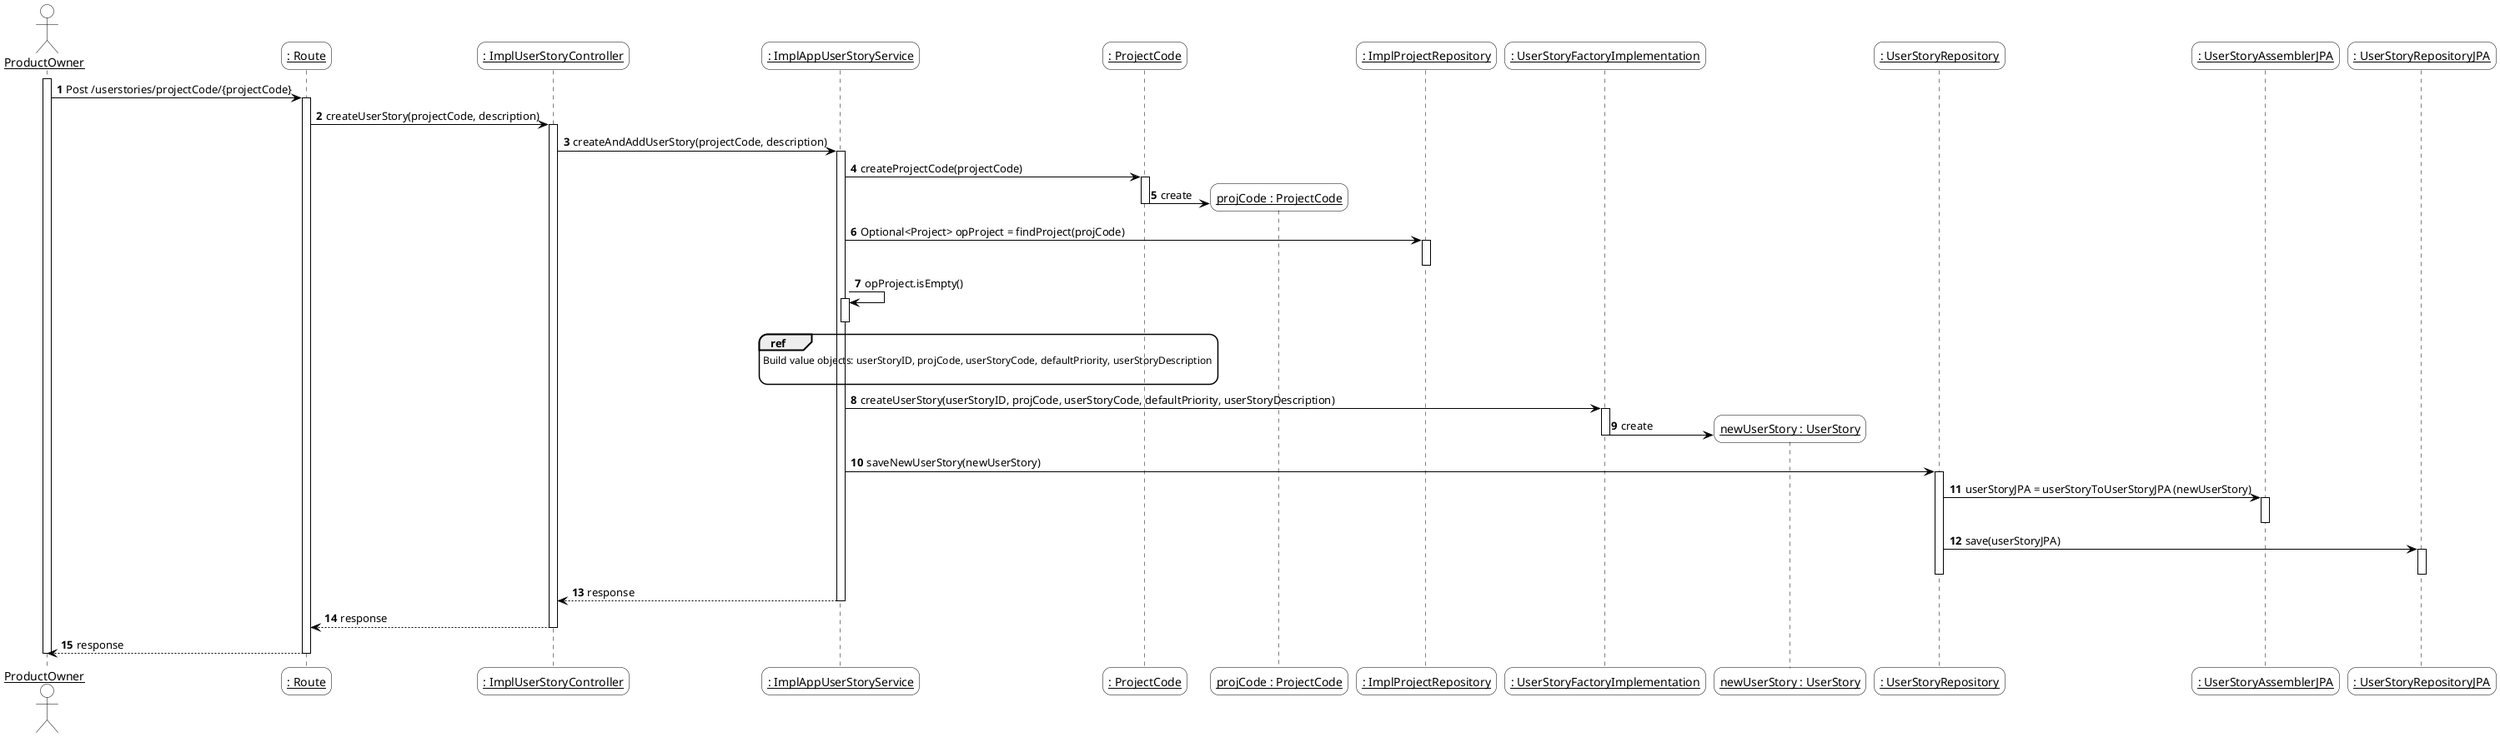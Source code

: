 @startuml
'https://plantuml.com/sequence-diagramskinparam sequenceArrowThickness 2
skinparam roundcorner 20
skinparam maxmessagesize 0
skinparam sequenceParticipant underline
skinparam sequence {
ArrowColor black
ActorBorderColor #black
LifeLineBorderColor black
LifeLineBackgroundColor white
ParticipantBorderColor black
ParticipantBackgroundColor #transparent
ParticipantFontName Aapex
ParticipantFontSize 14
ParticipantFontColor black
ActorBackgroundColor #transparent
ActorFontColor black
ActorFontSize 14
ActorFontName Aapex
}

autonumber
autoactivate on

actor "ProductOwner" as PO

activate PO
PO -> ": Route" : Post /userstories/projectCode/{projectCode}
": Route" -> ": ImplUserStoryController" :  createUserStory(projectCode, description)

": ImplUserStoryController" -> ": ImplAppUserStoryService" : createAndAddUserStory(projectCode, description)

": ImplAppUserStoryService" -> ": ProjectCode" : createProjectCode(projectCode)
": ProjectCode" -> "projCode : ProjectCode"  ** : create
deactivate

": ImplAppUserStoryService" -> ": ImplProjectRepository" :  Optional<Project> opProject = findProject(projCode)
deactivate

": ImplAppUserStoryService" -> ": ImplAppUserStoryService" ++-- : opProject.isEmpty()

ref over ": ImplAppUserStoryService" : Build value objects: userStoryID, projCode, userStoryCode, defaultPriority, userStoryDescription \n

": ImplAppUserStoryService" -> ": UserStoryFactoryImplementation" : createUserStory(userStoryID, projCode, userStoryCode, defaultPriority, userStoryDescription)
": UserStoryFactoryImplementation" -> "newUserStory : UserStory"  ** : create
deactivate

": ImplAppUserStoryService" -> ": UserStoryRepository" : saveNewUserStory(newUserStory)

": UserStoryAssemblerJPA" <- ": UserStoryRepository" : userStoryJPA = userStoryToUserStoryJPA (newUserStory)
deactivate
": UserStoryRepositoryJPA" <- ": UserStoryRepository" : save(userStoryJPA)
deactivate

deactivate


": ImplAppUserStoryService" --> ": ImplUserStoryController" : response
deactivate ": ImplAppUserStoryService"

": ImplUserStoryController" --> ": Route" : response
deactivate ": ImplUserStoryController"

": Route" --> PO : response
deactivate ": Route"

deactivate PO
@enduml
